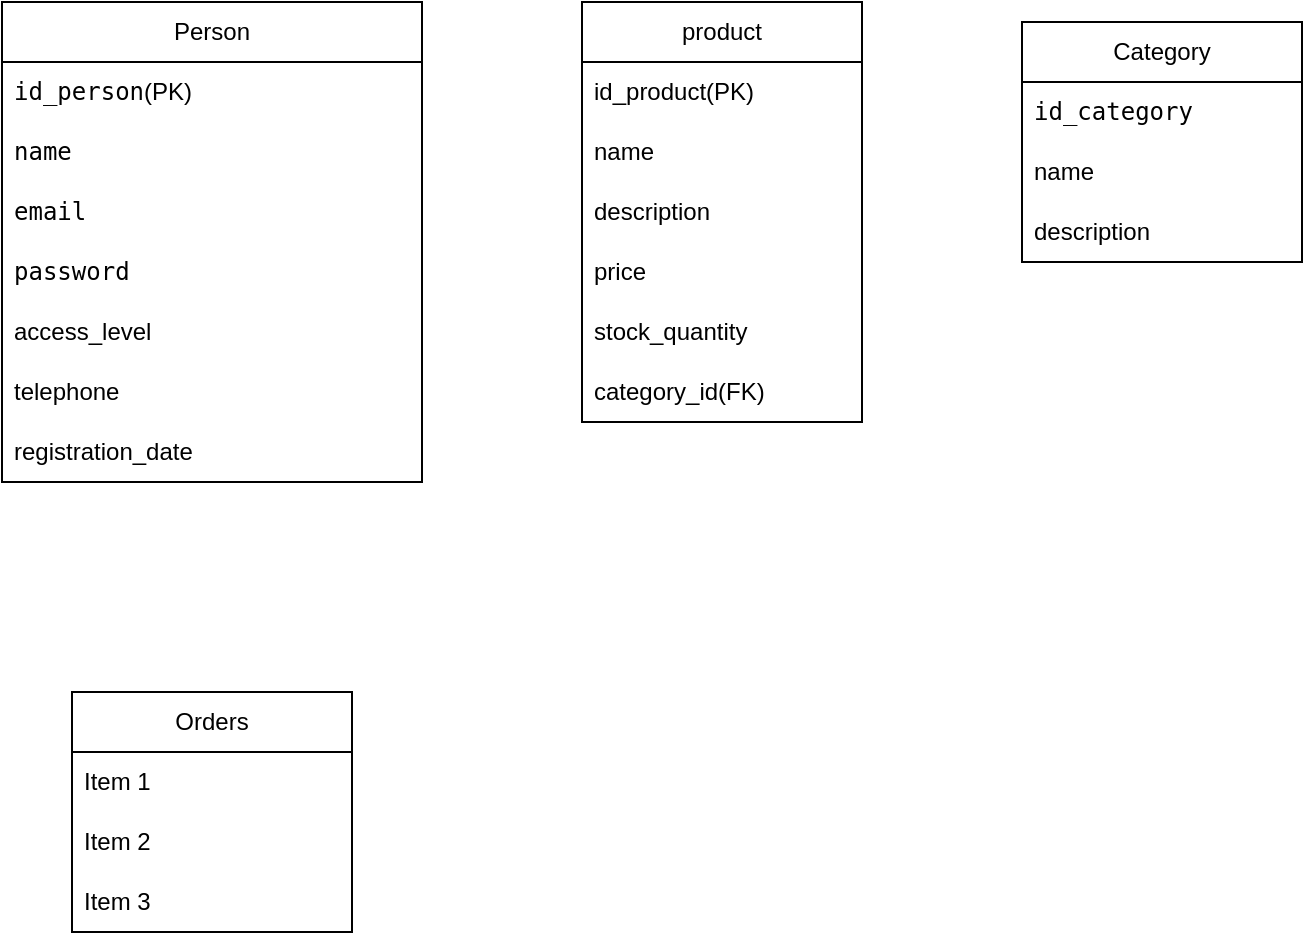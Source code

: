 <mxfile version="25.0.3">
  <diagram name="Página-1" id="9FSr2u6eXllqEVavUH1K">
    <mxGraphModel dx="880" dy="478" grid="1" gridSize="10" guides="1" tooltips="1" connect="1" arrows="1" fold="1" page="1" pageScale="1" pageWidth="827" pageHeight="1169" math="0" shadow="0">
      <root>
        <mxCell id="0" />
        <mxCell id="1" parent="0" />
        <mxCell id="8c7pSigWbtkwcs5iWFCm-2" value="Person" style="swimlane;fontStyle=0;childLayout=stackLayout;horizontal=1;startSize=30;horizontalStack=0;resizeParent=1;resizeParentMax=0;resizeLast=0;collapsible=1;marginBottom=0;whiteSpace=wrap;html=1;strokeWidth=1;" parent="1" vertex="1">
          <mxGeometry x="70" y="120" width="210" height="240" as="geometry">
            <mxRectangle x="120" y="150" width="80" height="30" as="alternateBounds" />
          </mxGeometry>
        </mxCell>
        <mxCell id="8c7pSigWbtkwcs5iWFCm-3" value="&lt;code&gt;id_person&lt;/code&gt;(PK)" style="text;strokeColor=none;fillColor=none;align=left;verticalAlign=middle;spacingLeft=4;spacingRight=4;overflow=hidden;points=[[0,0.5],[1,0.5]];portConstraint=eastwest;rotatable=0;whiteSpace=wrap;html=1;" parent="8c7pSigWbtkwcs5iWFCm-2" vertex="1">
          <mxGeometry y="30" width="210" height="30" as="geometry" />
        </mxCell>
        <mxCell id="8c7pSigWbtkwcs5iWFCm-4" value="&lt;code&gt;name&lt;/code&gt;" style="text;strokeColor=none;fillColor=none;align=left;verticalAlign=middle;spacingLeft=4;spacingRight=4;overflow=hidden;points=[[0,0.5],[1,0.5]];portConstraint=eastwest;rotatable=0;whiteSpace=wrap;html=1;" parent="8c7pSigWbtkwcs5iWFCm-2" vertex="1">
          <mxGeometry y="60" width="210" height="30" as="geometry" />
        </mxCell>
        <mxCell id="OxocU_l58niWx-4WmcjD-11" value="&lt;code&gt;email&lt;/code&gt;" style="text;strokeColor=none;fillColor=none;align=left;verticalAlign=middle;spacingLeft=4;spacingRight=4;overflow=hidden;points=[[0,0.5],[1,0.5]];portConstraint=eastwest;rotatable=0;whiteSpace=wrap;html=1;" vertex="1" parent="8c7pSigWbtkwcs5iWFCm-2">
          <mxGeometry y="90" width="210" height="30" as="geometry" />
        </mxCell>
        <mxCell id="OxocU_l58niWx-4WmcjD-9" value="&lt;code&gt;password&lt;/code&gt;" style="text;strokeColor=none;fillColor=none;align=left;verticalAlign=middle;spacingLeft=4;spacingRight=4;overflow=hidden;points=[[0,0.5],[1,0.5]];portConstraint=eastwest;rotatable=0;whiteSpace=wrap;html=1;" vertex="1" parent="8c7pSigWbtkwcs5iWFCm-2">
          <mxGeometry y="120" width="210" height="30" as="geometry" />
        </mxCell>
        <mxCell id="OxocU_l58niWx-4WmcjD-12" value="access_level" style="text;strokeColor=none;fillColor=none;align=left;verticalAlign=middle;spacingLeft=4;spacingRight=4;overflow=hidden;points=[[0,0.5],[1,0.5]];portConstraint=eastwest;rotatable=0;whiteSpace=wrap;html=1;" vertex="1" parent="8c7pSigWbtkwcs5iWFCm-2">
          <mxGeometry y="150" width="210" height="30" as="geometry" />
        </mxCell>
        <mxCell id="OxocU_l58niWx-4WmcjD-13" value="telephone" style="text;strokeColor=none;fillColor=none;align=left;verticalAlign=middle;spacingLeft=4;spacingRight=4;overflow=hidden;points=[[0,0.5],[1,0.5]];portConstraint=eastwest;rotatable=0;whiteSpace=wrap;html=1;" vertex="1" parent="8c7pSigWbtkwcs5iWFCm-2">
          <mxGeometry y="180" width="210" height="30" as="geometry" />
        </mxCell>
        <mxCell id="OxocU_l58niWx-4WmcjD-14" value="registration_date" style="text;strokeColor=none;fillColor=none;align=left;verticalAlign=middle;spacingLeft=4;spacingRight=4;overflow=hidden;points=[[0,0.5],[1,0.5]];portConstraint=eastwest;rotatable=0;whiteSpace=wrap;html=1;" vertex="1" parent="8c7pSigWbtkwcs5iWFCm-2">
          <mxGeometry y="210" width="210" height="30" as="geometry" />
        </mxCell>
        <mxCell id="OxocU_l58niWx-4WmcjD-16" value="product" style="swimlane;fontStyle=0;childLayout=stackLayout;horizontal=1;startSize=30;horizontalStack=0;resizeParent=1;resizeParentMax=0;resizeLast=0;collapsible=1;marginBottom=0;whiteSpace=wrap;html=1;" vertex="1" parent="1">
          <mxGeometry x="360" y="120" width="140" height="210" as="geometry" />
        </mxCell>
        <mxCell id="OxocU_l58niWx-4WmcjD-17" value="id_product(PK)" style="text;strokeColor=none;fillColor=none;align=left;verticalAlign=middle;spacingLeft=4;spacingRight=4;overflow=hidden;points=[[0,0.5],[1,0.5]];portConstraint=eastwest;rotatable=0;whiteSpace=wrap;html=1;" vertex="1" parent="OxocU_l58niWx-4WmcjD-16">
          <mxGeometry y="30" width="140" height="30" as="geometry" />
        </mxCell>
        <mxCell id="OxocU_l58niWx-4WmcjD-18" value="&lt;div&gt;name&lt;/div&gt;" style="text;strokeColor=none;fillColor=none;align=left;verticalAlign=middle;spacingLeft=4;spacingRight=4;overflow=hidden;points=[[0,0.5],[1,0.5]];portConstraint=eastwest;rotatable=0;whiteSpace=wrap;html=1;" vertex="1" parent="OxocU_l58niWx-4WmcjD-16">
          <mxGeometry y="60" width="140" height="30" as="geometry" />
        </mxCell>
        <mxCell id="OxocU_l58niWx-4WmcjD-19" value="&lt;div&gt;description&lt;/div&gt;" style="text;strokeColor=none;fillColor=none;align=left;verticalAlign=middle;spacingLeft=4;spacingRight=4;overflow=hidden;points=[[0,0.5],[1,0.5]];portConstraint=eastwest;rotatable=0;whiteSpace=wrap;html=1;" vertex="1" parent="OxocU_l58niWx-4WmcjD-16">
          <mxGeometry y="90" width="140" height="30" as="geometry" />
        </mxCell>
        <mxCell id="OxocU_l58niWx-4WmcjD-20" value="&lt;div&gt;price&lt;/div&gt;" style="text;strokeColor=none;fillColor=none;align=left;verticalAlign=middle;spacingLeft=4;spacingRight=4;overflow=hidden;points=[[0,0.5],[1,0.5]];portConstraint=eastwest;rotatable=0;whiteSpace=wrap;html=1;" vertex="1" parent="OxocU_l58niWx-4WmcjD-16">
          <mxGeometry y="120" width="140" height="30" as="geometry" />
        </mxCell>
        <mxCell id="OxocU_l58niWx-4WmcjD-21" value="stock_quantity" style="text;strokeColor=none;fillColor=none;align=left;verticalAlign=middle;spacingLeft=4;spacingRight=4;overflow=hidden;points=[[0,0.5],[1,0.5]];portConstraint=eastwest;rotatable=0;whiteSpace=wrap;html=1;" vertex="1" parent="OxocU_l58niWx-4WmcjD-16">
          <mxGeometry y="150" width="140" height="30" as="geometry" />
        </mxCell>
        <mxCell id="OxocU_l58niWx-4WmcjD-22" value="category_id(FK)" style="text;strokeColor=none;fillColor=none;align=left;verticalAlign=middle;spacingLeft=4;spacingRight=4;overflow=hidden;points=[[0,0.5],[1,0.5]];portConstraint=eastwest;rotatable=0;whiteSpace=wrap;html=1;" vertex="1" parent="OxocU_l58niWx-4WmcjD-16">
          <mxGeometry y="180" width="140" height="30" as="geometry" />
        </mxCell>
        <mxCell id="OxocU_l58niWx-4WmcjD-23" value="Category" style="swimlane;fontStyle=0;childLayout=stackLayout;horizontal=1;startSize=30;horizontalStack=0;resizeParent=1;resizeParentMax=0;resizeLast=0;collapsible=1;marginBottom=0;whiteSpace=wrap;html=1;" vertex="1" parent="1">
          <mxGeometry x="580" y="130" width="140" height="120" as="geometry" />
        </mxCell>
        <mxCell id="OxocU_l58niWx-4WmcjD-24" value="&lt;code&gt;id_category&lt;/code&gt;" style="text;strokeColor=none;fillColor=none;align=left;verticalAlign=middle;spacingLeft=4;spacingRight=4;overflow=hidden;points=[[0,0.5],[1,0.5]];portConstraint=eastwest;rotatable=0;whiteSpace=wrap;html=1;" vertex="1" parent="OxocU_l58niWx-4WmcjD-23">
          <mxGeometry y="30" width="140" height="30" as="geometry" />
        </mxCell>
        <mxCell id="OxocU_l58niWx-4WmcjD-25" value="&lt;div&gt;name&lt;/div&gt;" style="text;strokeColor=none;fillColor=none;align=left;verticalAlign=middle;spacingLeft=4;spacingRight=4;overflow=hidden;points=[[0,0.5],[1,0.5]];portConstraint=eastwest;rotatable=0;whiteSpace=wrap;html=1;" vertex="1" parent="OxocU_l58niWx-4WmcjD-23">
          <mxGeometry y="60" width="140" height="30" as="geometry" />
        </mxCell>
        <mxCell id="OxocU_l58niWx-4WmcjD-26" value="description" style="text;strokeColor=none;fillColor=none;align=left;verticalAlign=middle;spacingLeft=4;spacingRight=4;overflow=hidden;points=[[0,0.5],[1,0.5]];portConstraint=eastwest;rotatable=0;whiteSpace=wrap;html=1;" vertex="1" parent="OxocU_l58niWx-4WmcjD-23">
          <mxGeometry y="90" width="140" height="30" as="geometry" />
        </mxCell>
        <mxCell id="OxocU_l58niWx-4WmcjD-27" value="Orders" style="swimlane;fontStyle=0;childLayout=stackLayout;horizontal=1;startSize=30;horizontalStack=0;resizeParent=1;resizeParentMax=0;resizeLast=0;collapsible=1;marginBottom=0;whiteSpace=wrap;html=1;" vertex="1" parent="1">
          <mxGeometry x="105" y="465" width="140" height="120" as="geometry" />
        </mxCell>
        <mxCell id="OxocU_l58niWx-4WmcjD-28" value="Item 1" style="text;strokeColor=none;fillColor=none;align=left;verticalAlign=middle;spacingLeft=4;spacingRight=4;overflow=hidden;points=[[0,0.5],[1,0.5]];portConstraint=eastwest;rotatable=0;whiteSpace=wrap;html=1;" vertex="1" parent="OxocU_l58niWx-4WmcjD-27">
          <mxGeometry y="30" width="140" height="30" as="geometry" />
        </mxCell>
        <mxCell id="OxocU_l58niWx-4WmcjD-29" value="Item 2" style="text;strokeColor=none;fillColor=none;align=left;verticalAlign=middle;spacingLeft=4;spacingRight=4;overflow=hidden;points=[[0,0.5],[1,0.5]];portConstraint=eastwest;rotatable=0;whiteSpace=wrap;html=1;" vertex="1" parent="OxocU_l58niWx-4WmcjD-27">
          <mxGeometry y="60" width="140" height="30" as="geometry" />
        </mxCell>
        <mxCell id="OxocU_l58niWx-4WmcjD-30" value="Item 3" style="text;strokeColor=none;fillColor=none;align=left;verticalAlign=middle;spacingLeft=4;spacingRight=4;overflow=hidden;points=[[0,0.5],[1,0.5]];portConstraint=eastwest;rotatable=0;whiteSpace=wrap;html=1;" vertex="1" parent="OxocU_l58niWx-4WmcjD-27">
          <mxGeometry y="90" width="140" height="30" as="geometry" />
        </mxCell>
      </root>
    </mxGraphModel>
  </diagram>
</mxfile>

